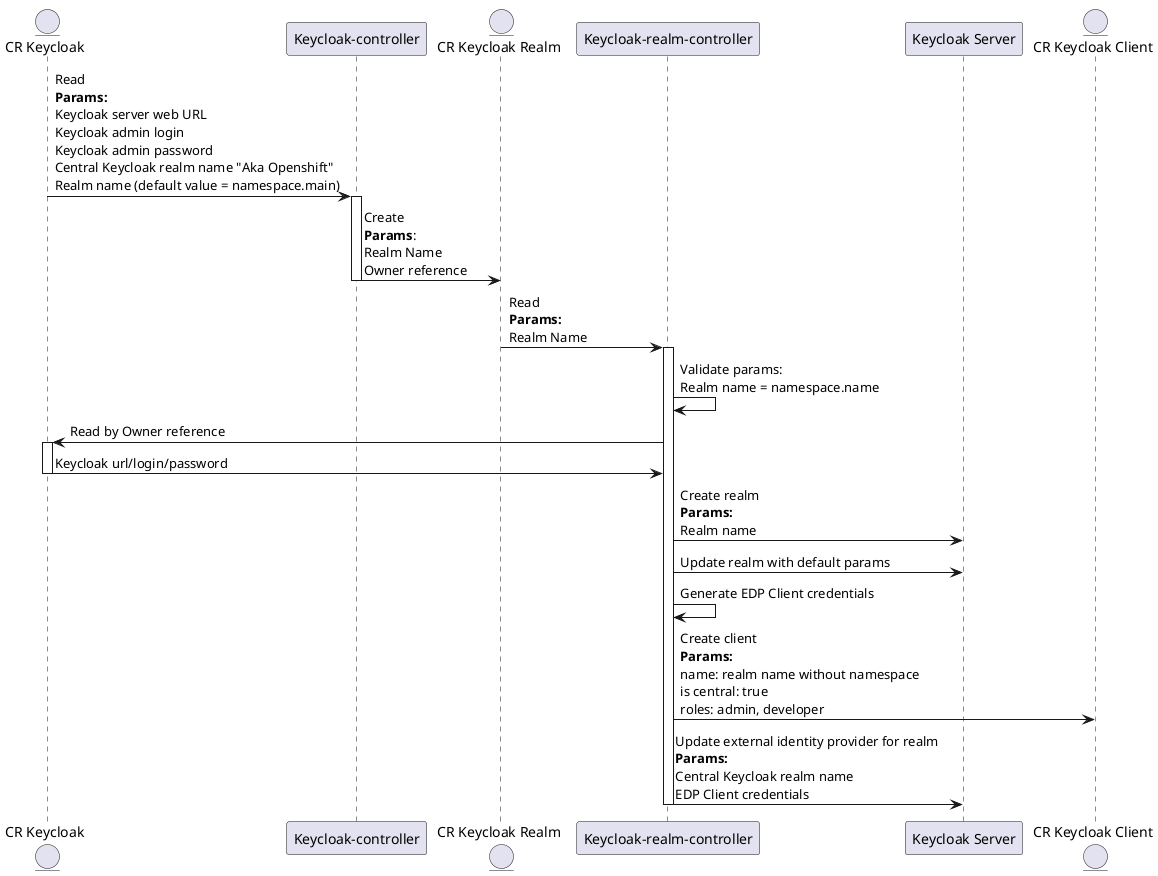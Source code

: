 @startuml
entity "CR Keycloak" as cr_keycloak
participant "Keycloak-controller" as keycloak_controller
entity "CR Keycloak Realm" as cr_realm
participant "Keycloak-realm-controller" as keycloak_realm_controller

participant "Keycloak Server" as server
entity "CR Keycloak Client" as cr_client

cr_keycloak -> keycloak_controller: Read \n\
**Params:** \n\
Keycloak server web URL \n\
Keycloak admin login \n\
Keycloak admin password \n\
Central Keycloak realm name "Aka Openshift" \n\
Realm name (default value = namespace.main)

activate keycloak_controller
keycloak_controller -> cr_realm: Create \n\
**Params**: \n\
Realm Name \n\
Owner reference
deactivate keycloak_controller

cr_realm -> keycloak_realm_controller: Read\n**Params:**\nRealm Name

activate keycloak_realm_controller
keycloak_realm_controller -> keycloak_realm_controller: Validate params:\nRealm name = namespace.name
keycloak_realm_controller -> cr_keycloak: Read by Owner reference
activate cr_keycloak
cr_keycloak -> keycloak_realm_controller: Keycloak url/login/password
deactivate cr_keycloak
keycloak_realm_controller -> server: Create realm\n**Params:**\nRealm name
keycloak_realm_controller -> server: Update realm with default params
keycloak_realm_controller -> keycloak_realm_controller: Generate EDP Client credentials
keycloak_realm_controller -> cr_client: \
Create client \n\
**Params:** \n\
name: realm name without namespace \n\
is central: true \n\
roles: admin, developer

keycloak_realm_controller -> server: \
Update external identity provider for realm \n\
**Params:** \n\
Central Keycloak realm name \n\
EDP Client credentials

deactivate keycloak_realm_controller

@enduml